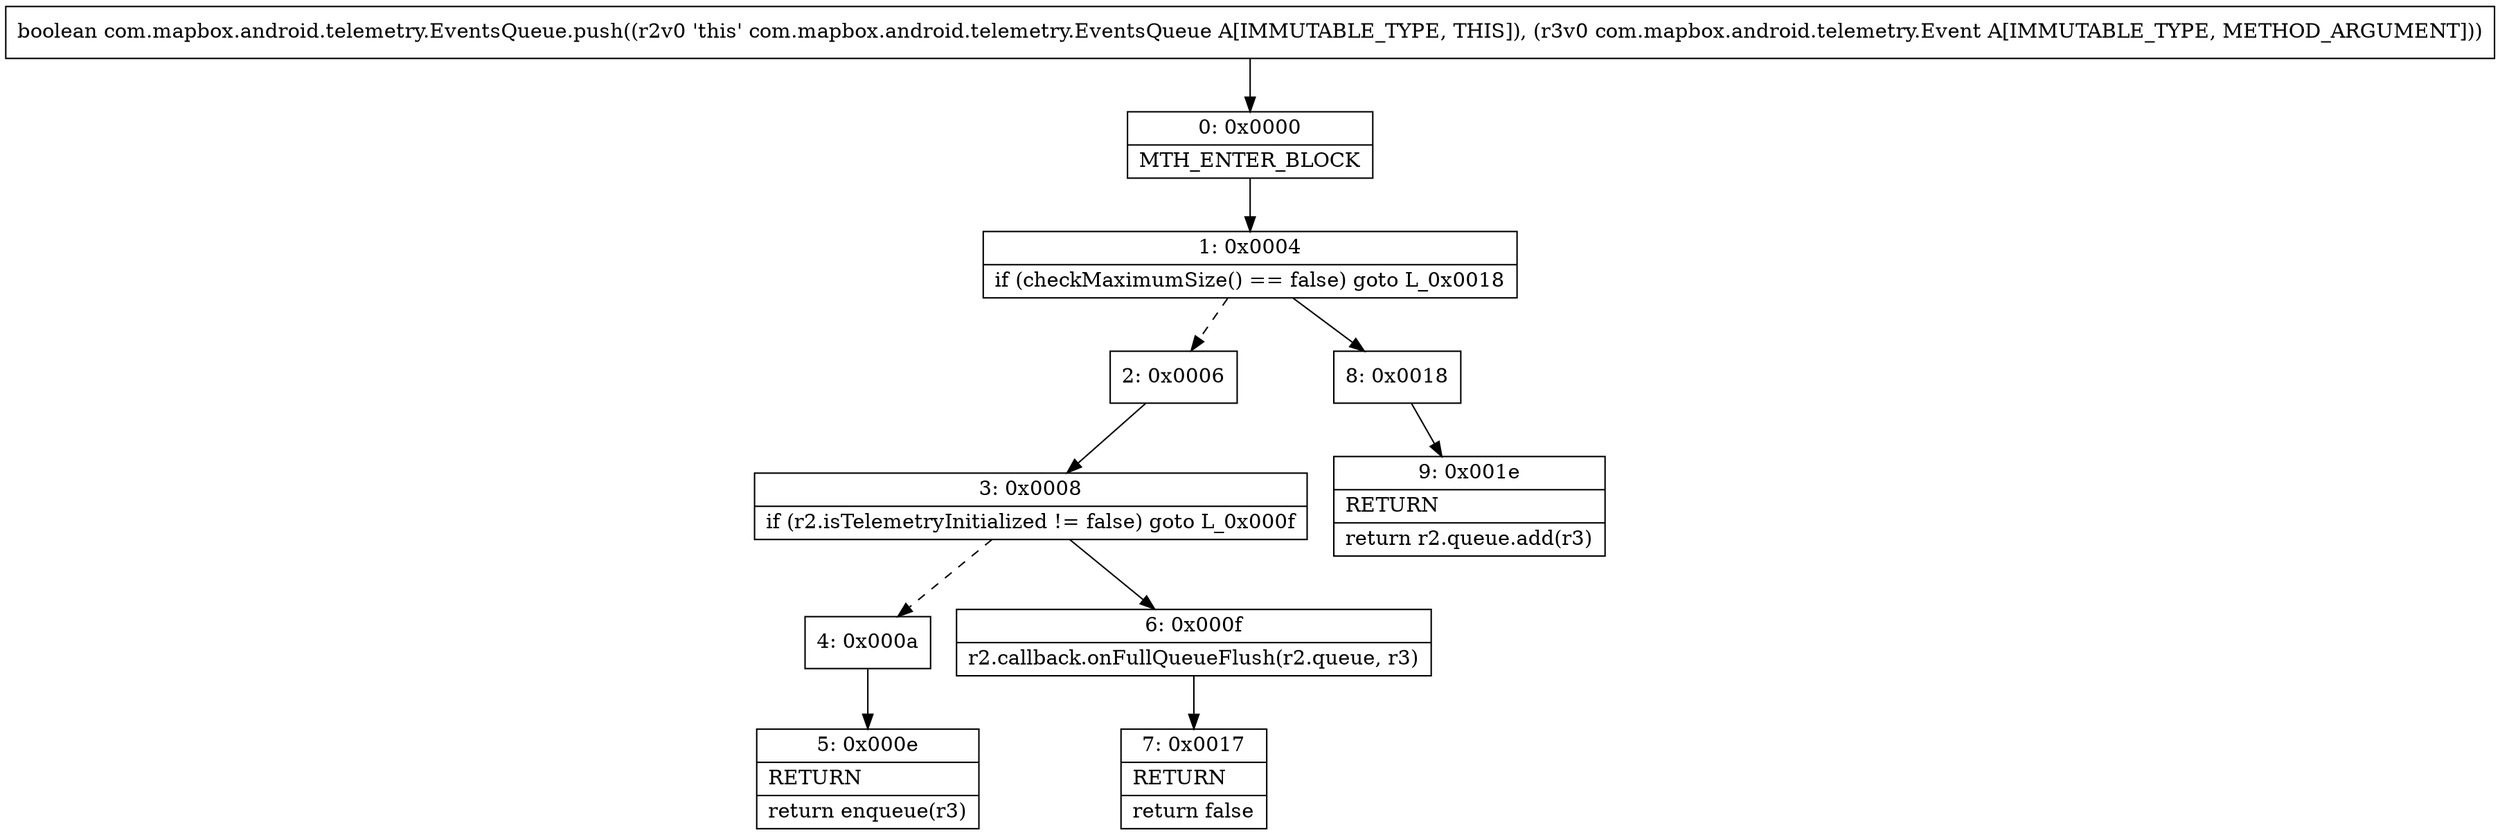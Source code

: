 digraph "CFG forcom.mapbox.android.telemetry.EventsQueue.push(Lcom\/mapbox\/android\/telemetry\/Event;)Z" {
Node_0 [shape=record,label="{0\:\ 0x0000|MTH_ENTER_BLOCK\l}"];
Node_1 [shape=record,label="{1\:\ 0x0004|if (checkMaximumSize() == false) goto L_0x0018\l}"];
Node_2 [shape=record,label="{2\:\ 0x0006}"];
Node_3 [shape=record,label="{3\:\ 0x0008|if (r2.isTelemetryInitialized != false) goto L_0x000f\l}"];
Node_4 [shape=record,label="{4\:\ 0x000a}"];
Node_5 [shape=record,label="{5\:\ 0x000e|RETURN\l|return enqueue(r3)\l}"];
Node_6 [shape=record,label="{6\:\ 0x000f|r2.callback.onFullQueueFlush(r2.queue, r3)\l}"];
Node_7 [shape=record,label="{7\:\ 0x0017|RETURN\l|return false\l}"];
Node_8 [shape=record,label="{8\:\ 0x0018}"];
Node_9 [shape=record,label="{9\:\ 0x001e|RETURN\l|return r2.queue.add(r3)\l}"];
MethodNode[shape=record,label="{boolean com.mapbox.android.telemetry.EventsQueue.push((r2v0 'this' com.mapbox.android.telemetry.EventsQueue A[IMMUTABLE_TYPE, THIS]), (r3v0 com.mapbox.android.telemetry.Event A[IMMUTABLE_TYPE, METHOD_ARGUMENT])) }"];
MethodNode -> Node_0;
Node_0 -> Node_1;
Node_1 -> Node_2[style=dashed];
Node_1 -> Node_8;
Node_2 -> Node_3;
Node_3 -> Node_4[style=dashed];
Node_3 -> Node_6;
Node_4 -> Node_5;
Node_6 -> Node_7;
Node_8 -> Node_9;
}

